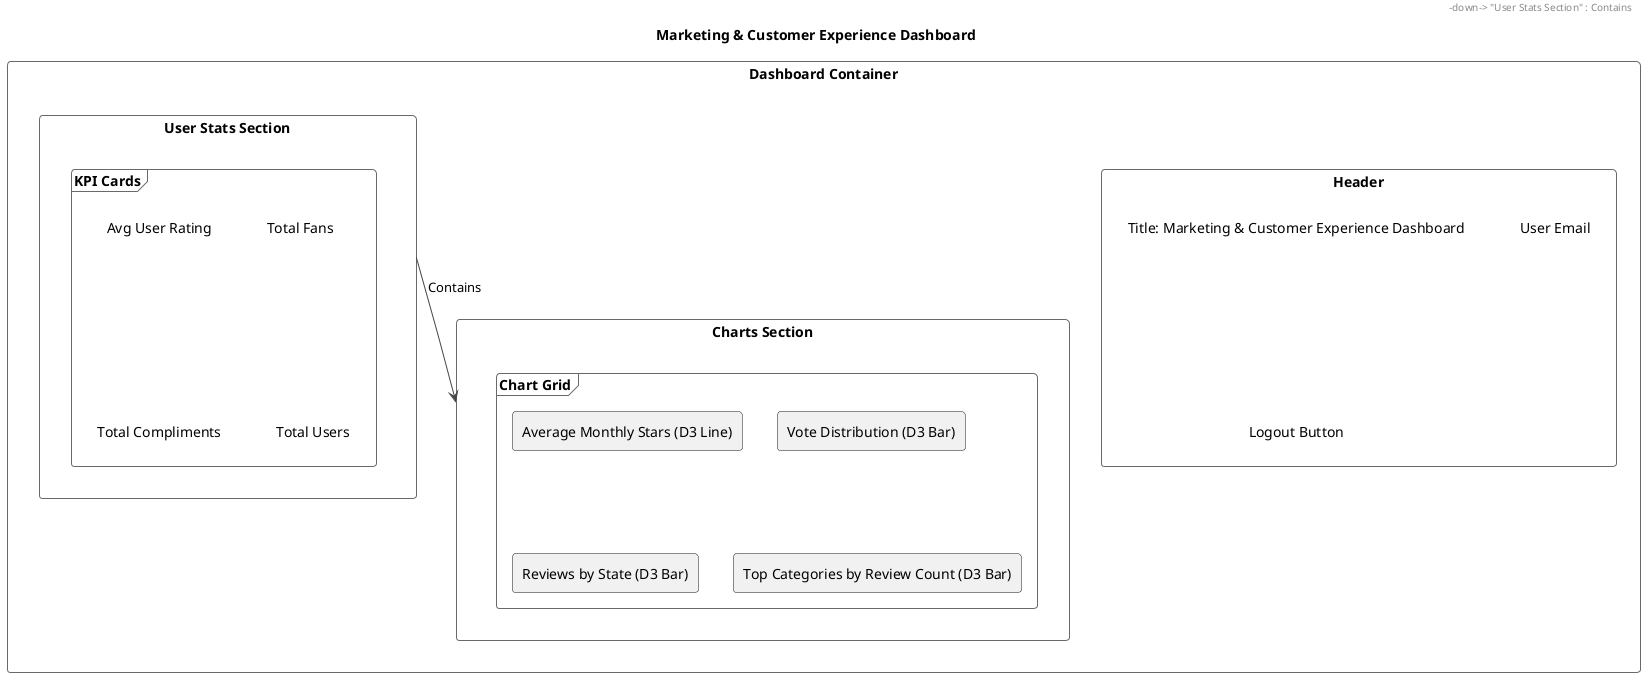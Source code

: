 @startuml Marketing Dashboard

!theme vibrant

title Marketing & Customer Experience Dashboard

rectangle "Dashboard Container" {
    rectangle "Header" {
        label "Title: Marketing & Customer Experience Dashboard"
        label "User Email"
        label "Logout Button"
    }

    rectangle "User Stats Section" {
        frame "KPI Cards" {
            label "Avg User Rating"
            label "Total Fans"
            label "Total Compliments"
            label "Total Users"
        }
    }

    rectangle "Charts Section" {
        frame "Chart Grid" {
            rectangle "Average Monthly Stars (D3 Line)" as ChartStars
            rectangle "Vote Distribution (D3 Bar)" as ChartVotes
            rectangle "Reviews by State (D3 Bar)" as ChartState
            rectangle "Top Categories by Review Count (D3 Bar)" as ChartCategory
        }
    }
}

Header -down-> "User Stats Section" : Contains
"User Stats Section" -down-> "Charts Section" : Contains

@enduml 